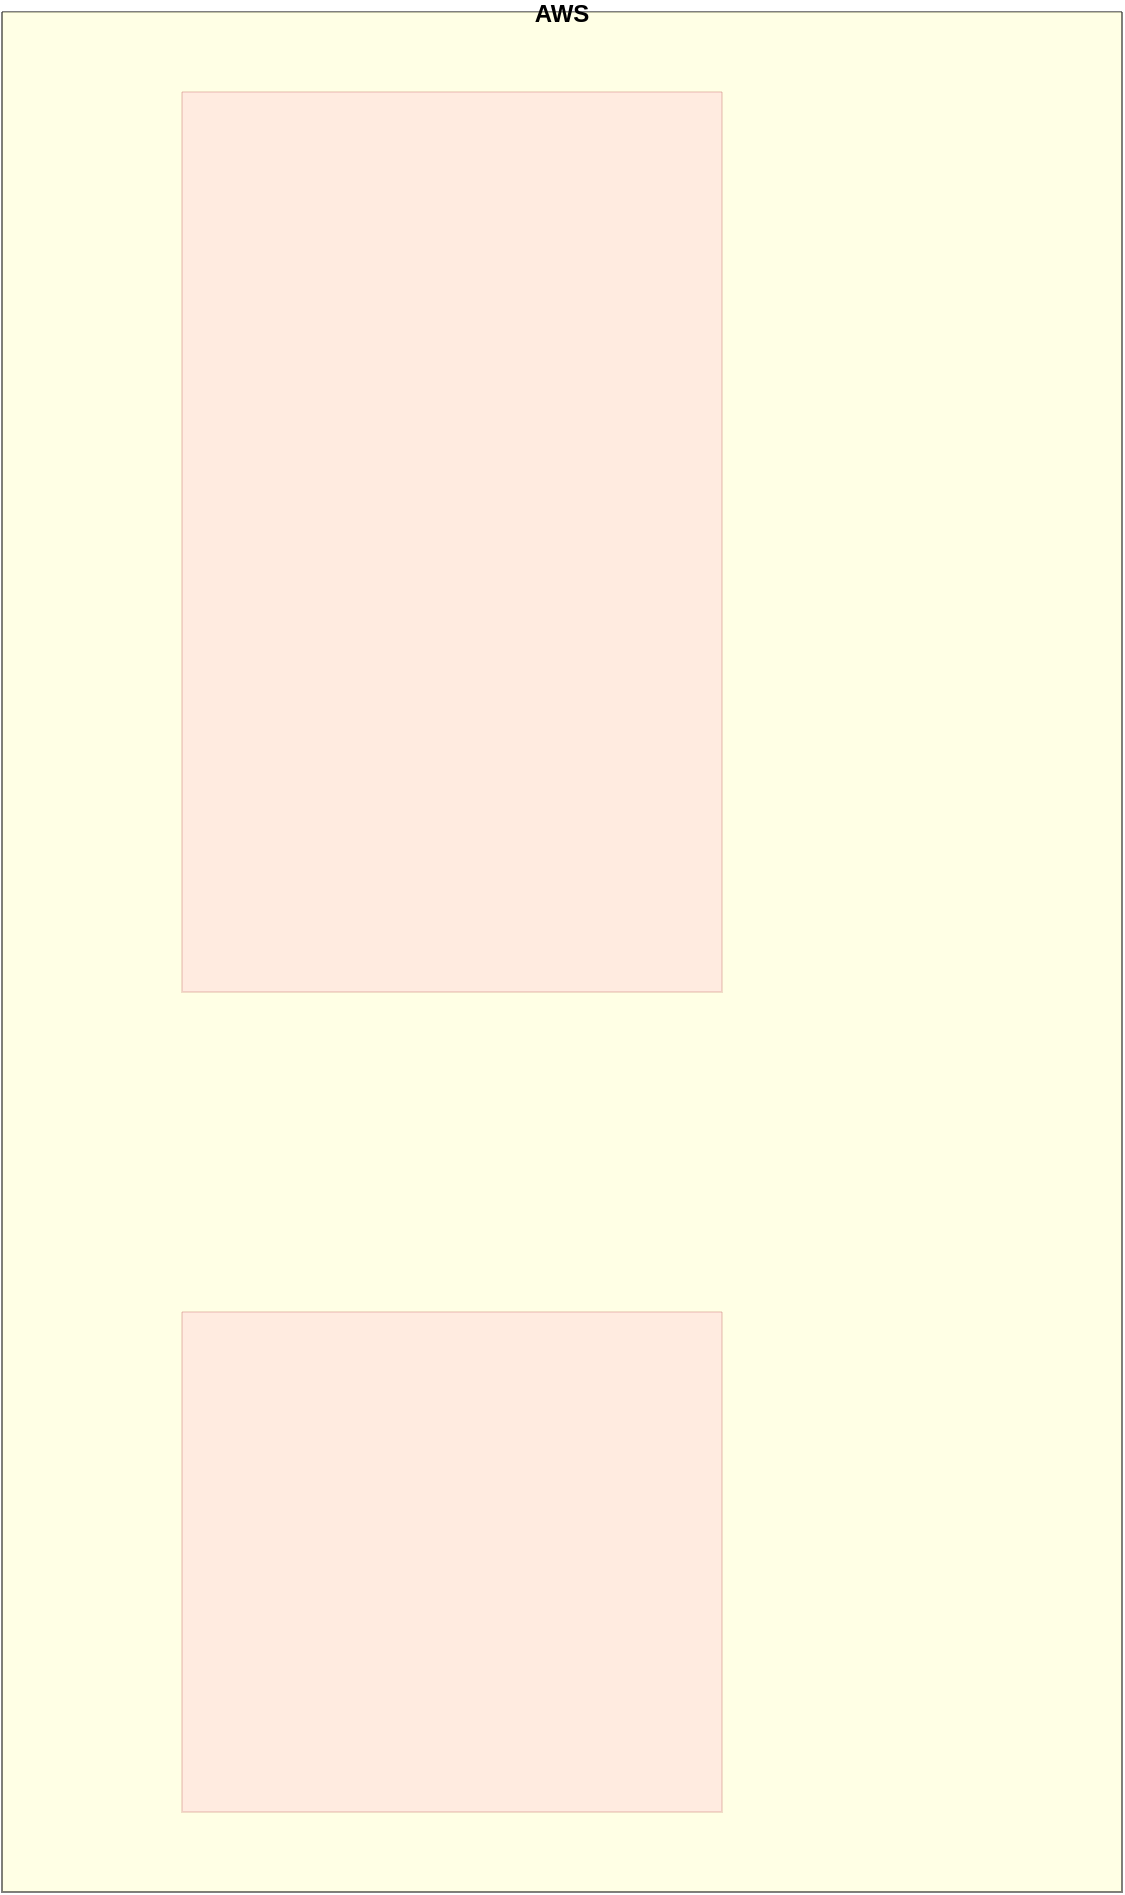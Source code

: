 <mxfile version="24.8.0">
  <diagram name="Page-1" id="cig3hsCh0dN9YaeT7Z9J">
    <mxGraphModel dx="954" dy="605" grid="1" gridSize="10" guides="1" tooltips="1" connect="1" arrows="1" fold="1" page="1" pageScale="1" pageWidth="850" pageHeight="1100" math="0" shadow="0">
      <root>
        <mxCell id="0" />
        <mxCell id="1" parent="0" />
        <mxCell id="n61p8i9bbQCWY6axViJk-3" value="AWS" style="swimlane;startSize=0;fillColor=#fff2cc;strokeColor=default;swimlaneFillColor=#FFFFCC;opacity=50;" vertex="1" parent="1">
          <mxGeometry x="120" y="80" width="560" height="940" as="geometry">
            <mxRectangle x="120" y="80" width="50" height="40" as="alternateBounds" />
          </mxGeometry>
        </mxCell>
        <mxCell id="n61p8i9bbQCWY6axViJk-5" value="" style="swimlane;startSize=0;opacity=20;fillColor=#000000;strokeColor=#b85450;swimlaneFillColor=#FF99CC;" vertex="1" parent="n61p8i9bbQCWY6axViJk-3">
          <mxGeometry x="90" y="40" width="270" height="450" as="geometry">
            <mxRectangle x="90" y="40" width="50" height="40" as="alternateBounds" />
          </mxGeometry>
        </mxCell>
        <mxCell id="n61p8i9bbQCWY6axViJk-6" value="" style="swimlane;startSize=0;opacity=20;fillColor=#000000;strokeColor=#b85450;swimlaneFillColor=#FF99CC;" vertex="1" parent="n61p8i9bbQCWY6axViJk-3">
          <mxGeometry x="90" y="650" width="270" height="250" as="geometry">
            <mxRectangle x="30" y="310" width="50" height="40" as="alternateBounds" />
          </mxGeometry>
        </mxCell>
      </root>
    </mxGraphModel>
  </diagram>
</mxfile>
